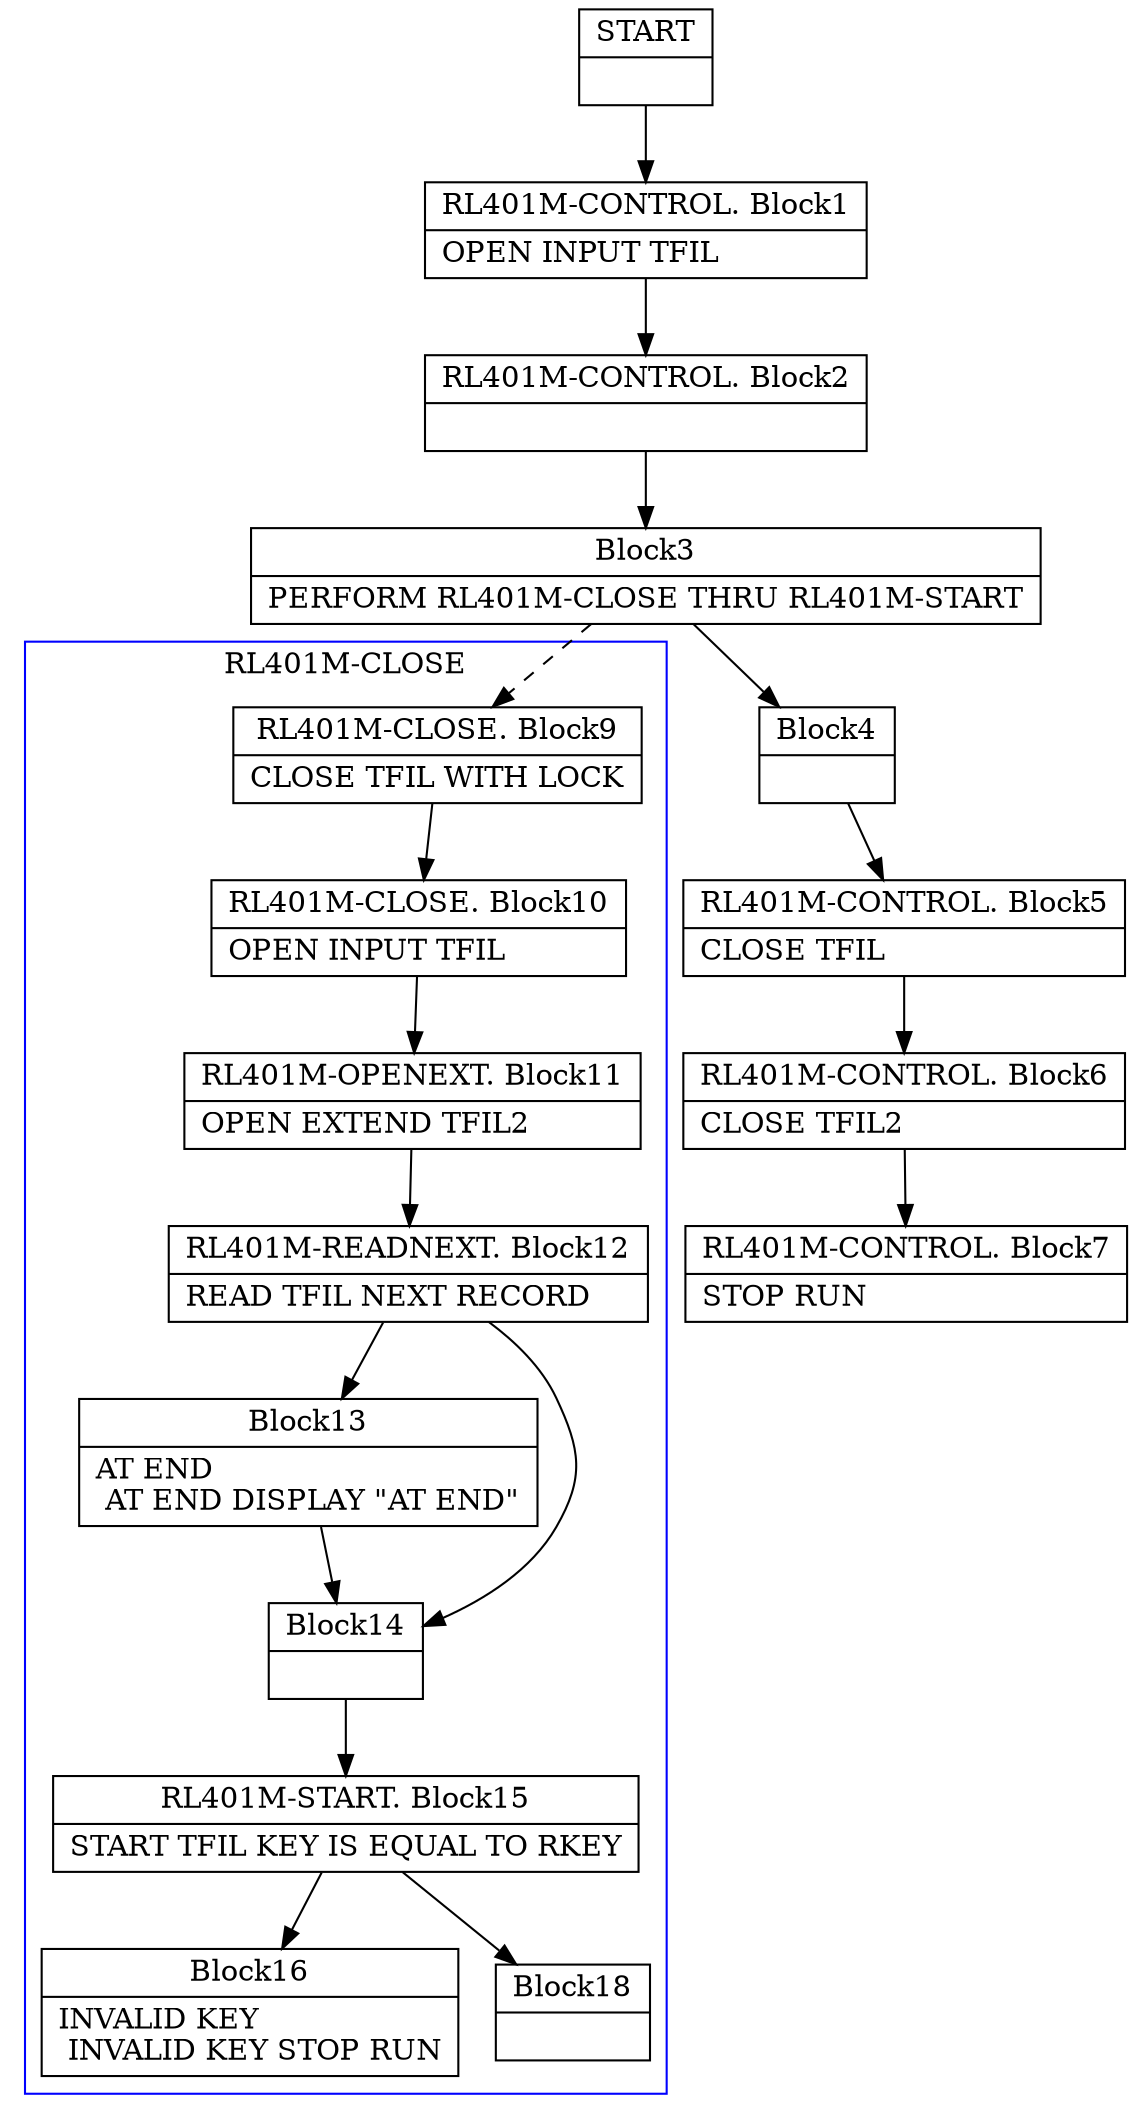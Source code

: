 digraph Cfg {
compound=true;
node [
shape = "record"
]

edge [
arrowtail = "empty"
]
Block0 [
label = "{START|}"
]
Block1 [
label = "{RL401M-CONTROL. Block1|    OPEN INPUT TFIL\l}"
]
Block2 [
label = "{RL401M-CONTROL. Block2|}"
]
Block3 [
label = "{Block3|    PERFORM RL401M-CLOSE THRU RL401M-START\l}"
]
subgraph cluster_1{
color = blue;
label = "RL401M-CLOSE";
Block9 [
label = "{RL401M-CLOSE. Block9|    CLOSE TFIL WITH LOCK\l}"
]
Block10 [
label = "{RL401M-CLOSE. Block10|    OPEN INPUT TFIL\l}"
]
Block11 [
label = "{RL401M-OPENEXT. Block11|    OPEN EXTEND TFIL2\l}"
]
Block12 [
label = "{RL401M-READNEXT. Block12|    READ TFIL NEXT RECORD\l}"
]
Block13 [
label = "{Block13|        AT END\l        AT END DISPLAY \"AT END\"\l}"
]
Block14 [
label = "{Block14|}"
]
Block15 [
label = "{RL401M-START. Block15|    START TFIL KEY IS EQUAL TO RKEY\l}"
]
Block16 [
label = "{Block16|        INVALID KEY\l        INVALID KEY STOP RUN\l}"
]
Block18 [
label = "{Block18|}"
]
Block9 -> Block10
Block10 -> Block11
Block11 -> Block12
Block12 -> Block13
Block12 -> Block14
Block13 -> Block14
Block14 -> Block15
Block15 -> Block16
Block15 -> Block18

}
Block3 -> Block9 [style=dashed]

Block4 [
label = "{Block4|}"
]
Block5 [
label = "{RL401M-CONTROL. Block5|    CLOSE TFIL\l}"
]
Block6 [
label = "{RL401M-CONTROL. Block6|    CLOSE TFIL2\l}"
]
Block7 [
label = "{RL401M-CONTROL. Block7|    STOP RUN\l}"
]
Block0 -> Block1
Block1 -> Block2
Block2 -> Block3
Block3 -> Block4
Block4 -> Block5
Block5 -> Block6
Block6 -> Block7

}
